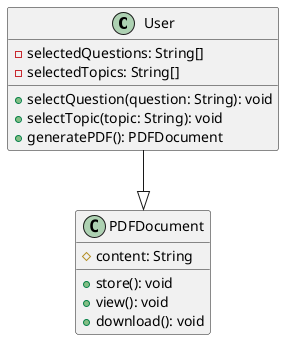 @startuml
class User {
    - selectedQuestions: String[]
    - selectedTopics: String[]
    + selectQuestion(question: String): void
    + selectTopic(topic: String): void
    + generatePDF(): PDFDocument
}

class PDFDocument {
    # content: String
    + store(): void
    + view(): void
    + download(): void
}

User --|> PDFDocument
@enduml